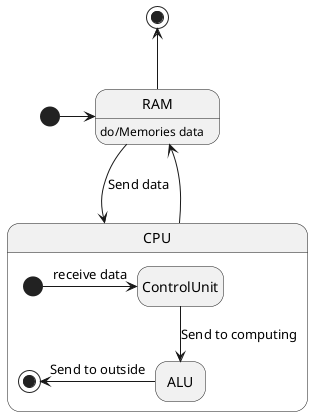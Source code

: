 @startuml

hide empty description
RAM : do/Memories data

[*] -> RAM
RAM -down-> CPU : Send data
CPU -> RAM 
RAM -up-> [*]

state CPU{
    [*] -> ControlUnit : receive data
    ControlUnit -down-> ALU : Send to computing
    ALU -left-> [*] : Send to outside
}
@enduml